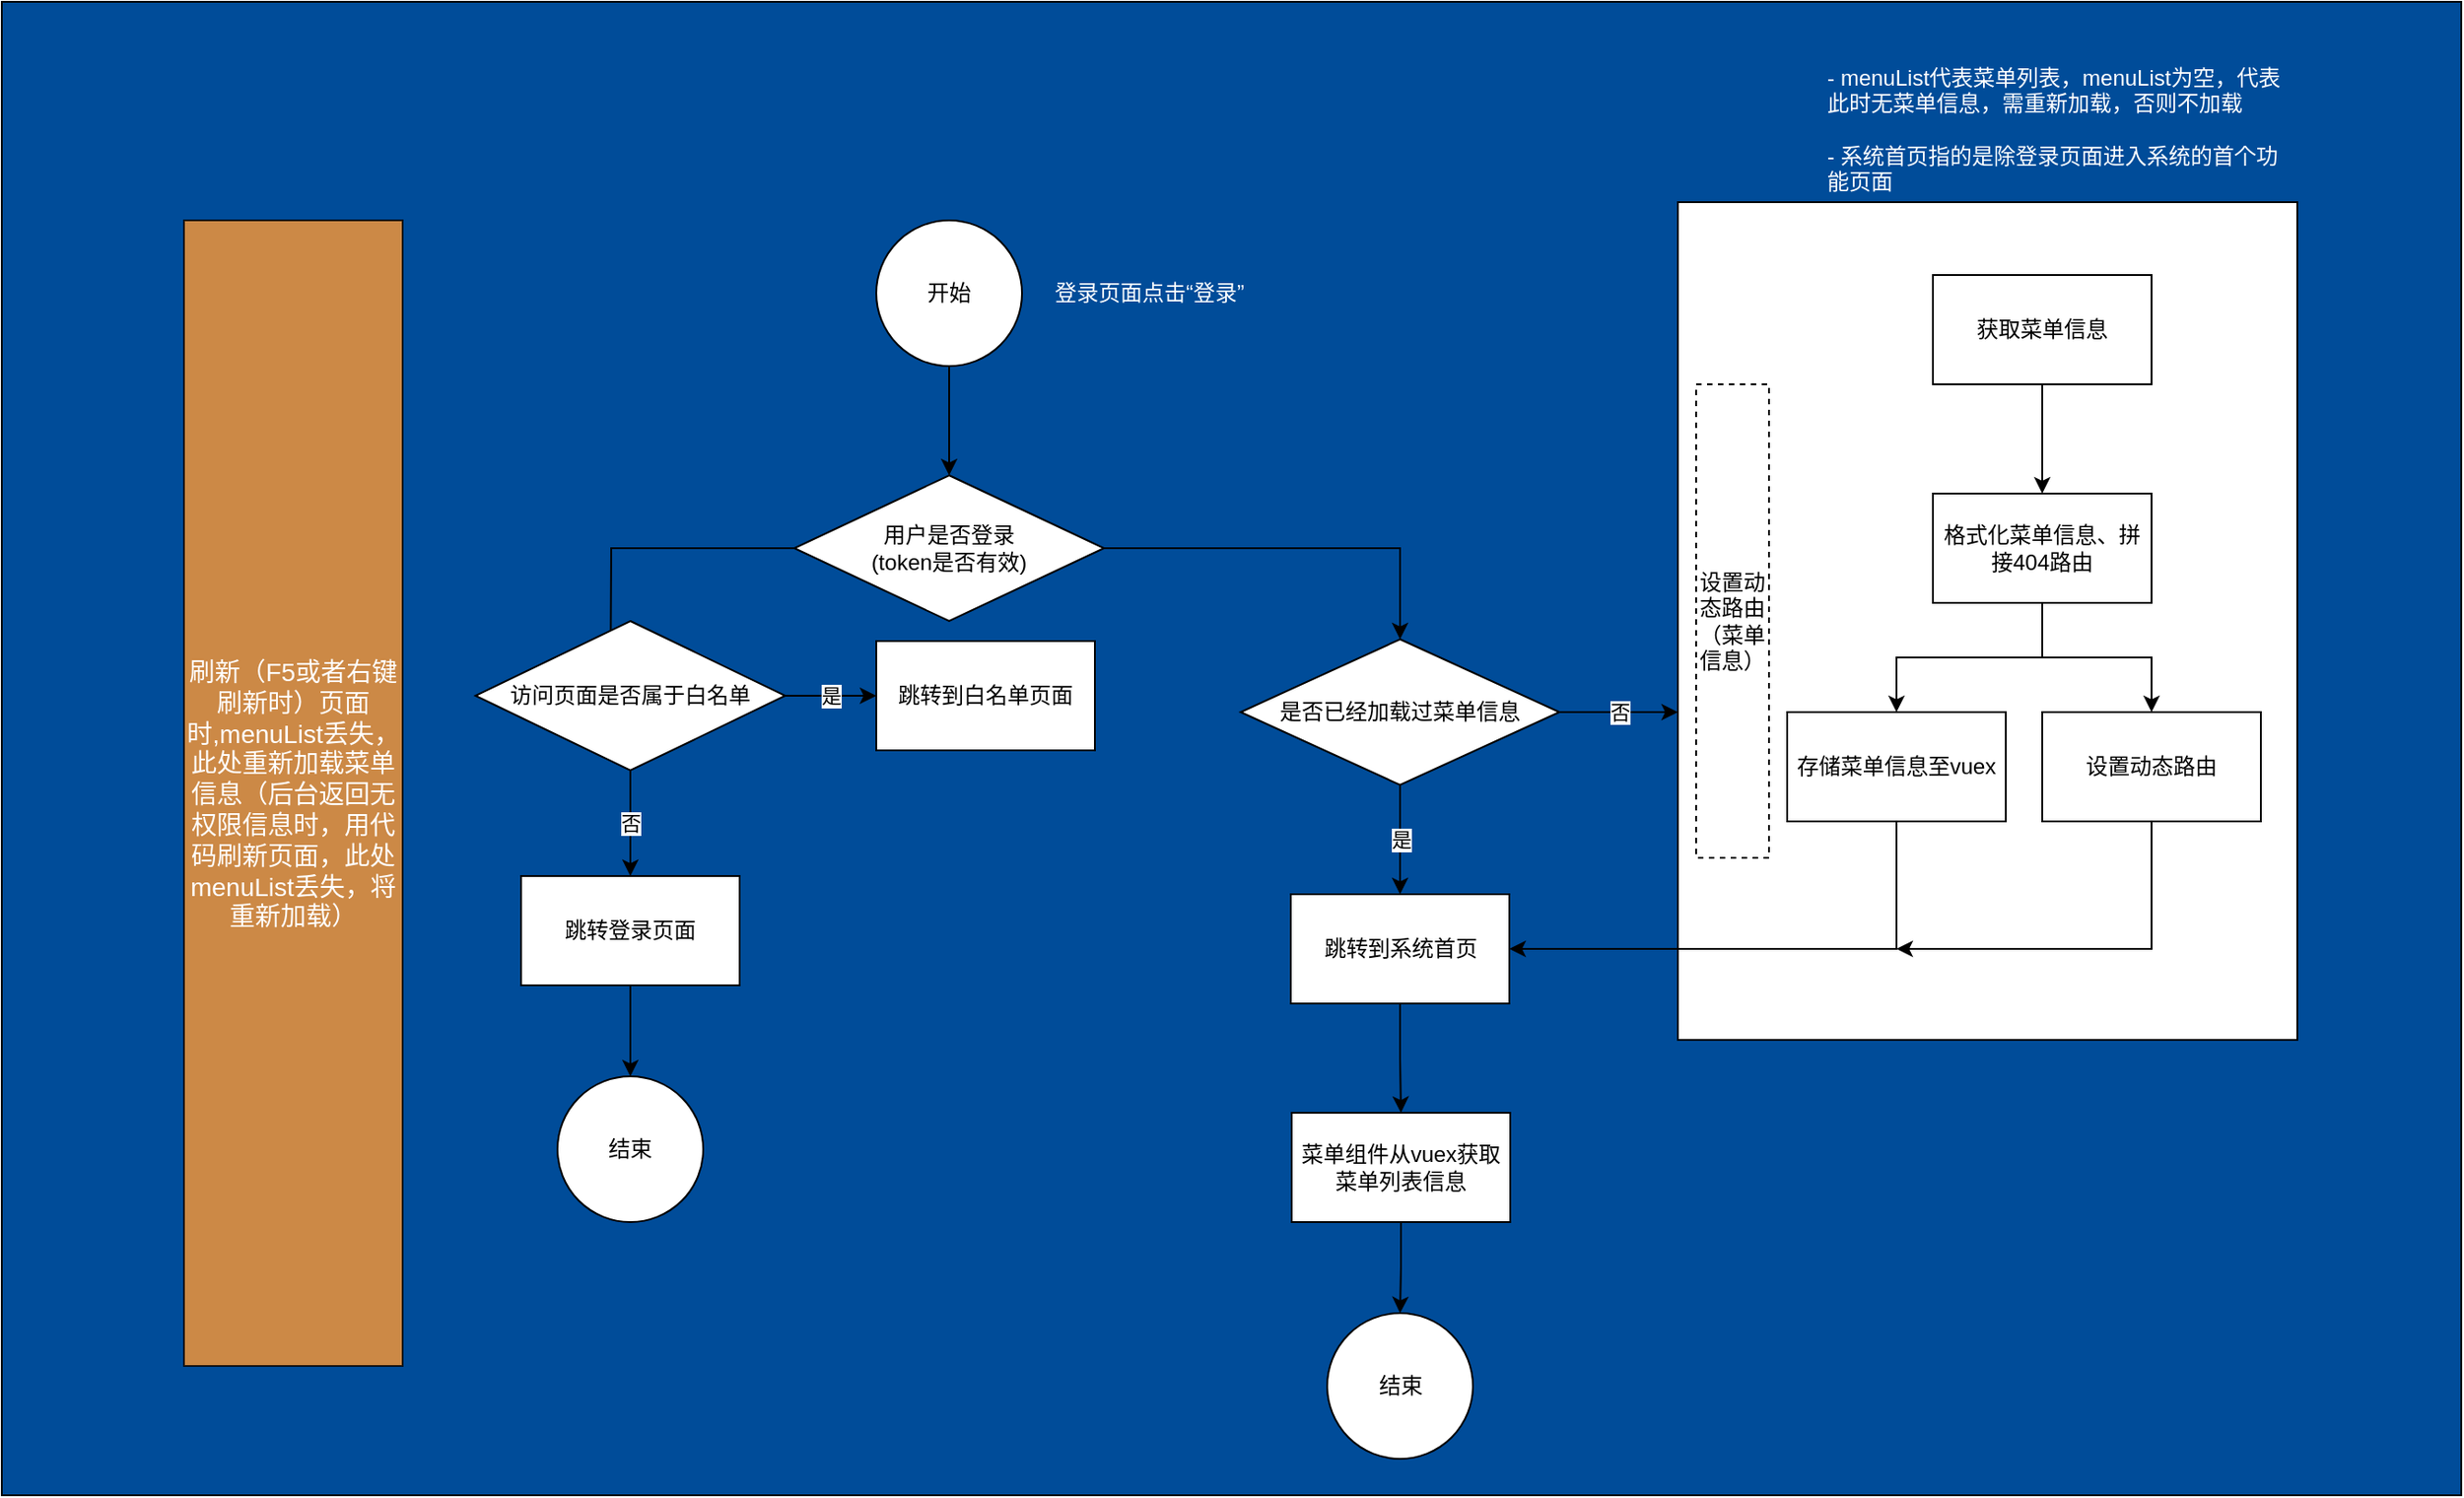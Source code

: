 <mxfile version="13.6.5">
    <diagram id="0I4HXWed1IWVnRgYtNag" name="第 1 页">
        <mxGraphModel dx="1616" dy="792" grid="1" gridSize="10" guides="1" tooltips="1" connect="1" arrows="1" fold="1" page="1" pageScale="1" pageWidth="827" pageHeight="1169" math="0" shadow="0">
            <root>
                <mxCell id="0"/>
                <mxCell id="1" parent="0"/>
                <mxCell id="pQX1BCnLHStijLfCCRD--92" value="" style="rounded=0;whiteSpace=wrap;html=1;strokeColor=#000000;fillColor=#004C99;" parent="1" vertex="1">
                    <mxGeometry x="220" y="190" width="1350" height="820" as="geometry"/>
                </mxCell>
                <mxCell id="pQX1BCnLHStijLfCCRD--38" style="edgeStyle=orthogonalEdgeStyle;rounded=0;orthogonalLoop=1;jettySize=auto;html=1;" parent="1" source="pQX1BCnLHStijLfCCRD--36" target="pQX1BCnLHStijLfCCRD--37" edge="1">
                    <mxGeometry relative="1" as="geometry"/>
                </mxCell>
                <mxCell id="pQX1BCnLHStijLfCCRD--36" value="开始" style="ellipse;whiteSpace=wrap;html=1;aspect=fixed;" parent="1" vertex="1">
                    <mxGeometry x="700" y="310" width="80" height="80" as="geometry"/>
                </mxCell>
                <mxCell id="pQX1BCnLHStijLfCCRD--41" style="edgeStyle=orthogonalEdgeStyle;rounded=0;orthogonalLoop=1;jettySize=auto;html=1;" parent="1" source="pQX1BCnLHStijLfCCRD--37" edge="1">
                    <mxGeometry relative="1" as="geometry">
                        <mxPoint x="554" y="580" as="targetPoint"/>
                    </mxGeometry>
                </mxCell>
                <mxCell id="pQX1BCnLHStijLfCCRD--52" style="edgeStyle=orthogonalEdgeStyle;rounded=0;orthogonalLoop=1;jettySize=auto;html=1;entryX=0.5;entryY=0;entryDx=0;entryDy=0;" parent="1" source="pQX1BCnLHStijLfCCRD--37" target="pQX1BCnLHStijLfCCRD--51" edge="1">
                    <mxGeometry relative="1" as="geometry"/>
                </mxCell>
                <mxCell id="pQX1BCnLHStijLfCCRD--37" value="用户是否登录&lt;br&gt;(token是否有效)" style="rhombus;whiteSpace=wrap;html=1;" parent="1" vertex="1">
                    <mxGeometry x="655" y="450" width="170" height="80" as="geometry"/>
                </mxCell>
                <mxCell id="pQX1BCnLHStijLfCCRD--49" value="是" style="edgeStyle=orthogonalEdgeStyle;rounded=0;orthogonalLoop=1;jettySize=auto;html=1;" parent="1" source="pQX1BCnLHStijLfCCRD--42" target="pQX1BCnLHStijLfCCRD--47" edge="1">
                    <mxGeometry relative="1" as="geometry"/>
                </mxCell>
                <mxCell id="pQX1BCnLHStijLfCCRD--82" value="否" style="edgeStyle=orthogonalEdgeStyle;rounded=0;orthogonalLoop=1;jettySize=auto;html=1;" parent="1" source="pQX1BCnLHStijLfCCRD--42" target="pQX1BCnLHStijLfCCRD--44" edge="1">
                    <mxGeometry relative="1" as="geometry"/>
                </mxCell>
                <mxCell id="pQX1BCnLHStijLfCCRD--42" value="访问页面是否属于白名单" style="rhombus;whiteSpace=wrap;html=1;" parent="1" vertex="1">
                    <mxGeometry x="480" y="530" width="170" height="82" as="geometry"/>
                </mxCell>
                <mxCell id="pQX1BCnLHStijLfCCRD--88" style="edgeStyle=orthogonalEdgeStyle;rounded=0;orthogonalLoop=1;jettySize=auto;html=1;" parent="1" source="pQX1BCnLHStijLfCCRD--44" target="pQX1BCnLHStijLfCCRD--87" edge="1">
                    <mxGeometry relative="1" as="geometry"/>
                </mxCell>
                <mxCell id="pQX1BCnLHStijLfCCRD--44" value="跳转登录页面" style="rounded=0;whiteSpace=wrap;html=1;" parent="1" vertex="1">
                    <mxGeometry x="505" y="670" width="120" height="60" as="geometry"/>
                </mxCell>
                <mxCell id="pQX1BCnLHStijLfCCRD--47" value="跳转到白名单页面" style="rounded=0;whiteSpace=wrap;html=1;" parent="1" vertex="1">
                    <mxGeometry x="700" y="541" width="120" height="60" as="geometry"/>
                </mxCell>
                <mxCell id="pQX1BCnLHStijLfCCRD--54" value="是" style="edgeStyle=orthogonalEdgeStyle;rounded=0;orthogonalLoop=1;jettySize=auto;html=1;" parent="1" source="pQX1BCnLHStijLfCCRD--51" edge="1">
                    <mxGeometry relative="1" as="geometry">
                        <mxPoint x="987.5" y="680" as="targetPoint"/>
                    </mxGeometry>
                </mxCell>
                <mxCell id="pQX1BCnLHStijLfCCRD--57" value="否" style="edgeStyle=orthogonalEdgeStyle;rounded=0;orthogonalLoop=1;jettySize=auto;html=1;" parent="1" source="pQX1BCnLHStijLfCCRD--51" target="pQX1BCnLHStijLfCCRD--56" edge="1">
                    <mxGeometry relative="1" as="geometry">
                        <Array as="points">
                            <mxPoint x="1120" y="580"/>
                            <mxPoint x="1120" y="580"/>
                        </Array>
                    </mxGeometry>
                </mxCell>
                <mxCell id="pQX1BCnLHStijLfCCRD--51" value="是否已经加载过菜单信息" style="rhombus;whiteSpace=wrap;html=1;" parent="1" vertex="1">
                    <mxGeometry x="900" y="540" width="175" height="80" as="geometry"/>
                </mxCell>
                <mxCell id="pQX1BCnLHStijLfCCRD--85" style="edgeStyle=orthogonalEdgeStyle;rounded=0;orthogonalLoop=1;jettySize=auto;html=1;" parent="1" source="pQX1BCnLHStijLfCCRD--55" target="pQX1BCnLHStijLfCCRD--83" edge="1">
                    <mxGeometry relative="1" as="geometry"/>
                </mxCell>
                <mxCell id="pQX1BCnLHStijLfCCRD--55" value="跳转到系统首页" style="rounded=0;whiteSpace=wrap;html=1;" parent="1" vertex="1">
                    <mxGeometry x="927.5" y="680" width="120" height="60" as="geometry"/>
                </mxCell>
                <mxCell id="pQX1BCnLHStijLfCCRD--56" value="" style="rounded=0;whiteSpace=wrap;html=1;" parent="1" vertex="1">
                    <mxGeometry x="1140" y="300" width="340" height="460" as="geometry"/>
                </mxCell>
                <mxCell id="pQX1BCnLHStijLfCCRD--58" value="登录页面点击“登录”" style="text;html=1;align=center;verticalAlign=middle;whiteSpace=wrap;rounded=0;fontColor=#FFFFFF;" parent="1" vertex="1">
                    <mxGeometry x="790" y="340" width="120" height="20" as="geometry"/>
                </mxCell>
                <mxCell id="pQX1BCnLHStijLfCCRD--71" style="edgeStyle=orthogonalEdgeStyle;rounded=0;orthogonalLoop=1;jettySize=auto;html=1;entryX=0.5;entryY=0;entryDx=0;entryDy=0;" parent="1" source="pQX1BCnLHStijLfCCRD--72" target="pQX1BCnLHStijLfCCRD--75" edge="1">
                    <mxGeometry relative="1" as="geometry"/>
                </mxCell>
                <mxCell id="pQX1BCnLHStijLfCCRD--72" value="获取菜单信息" style="rounded=0;whiteSpace=wrap;html=1;" parent="1" vertex="1">
                    <mxGeometry x="1280" y="340" width="120" height="60" as="geometry"/>
                </mxCell>
                <mxCell id="pQX1BCnLHStijLfCCRD--73" style="edgeStyle=orthogonalEdgeStyle;rounded=0;orthogonalLoop=1;jettySize=auto;html=1;" parent="1" source="pQX1BCnLHStijLfCCRD--75" target="pQX1BCnLHStijLfCCRD--77" edge="1">
                    <mxGeometry relative="1" as="geometry"/>
                </mxCell>
                <mxCell id="pQX1BCnLHStijLfCCRD--74" style="edgeStyle=orthogonalEdgeStyle;rounded=0;orthogonalLoop=1;jettySize=auto;html=1;" parent="1" source="pQX1BCnLHStijLfCCRD--75" target="pQX1BCnLHStijLfCCRD--79" edge="1">
                    <mxGeometry relative="1" as="geometry"/>
                </mxCell>
                <mxCell id="pQX1BCnLHStijLfCCRD--75" value="格式化菜单信息、拼接404路由" style="rounded=0;whiteSpace=wrap;html=1;" parent="1" vertex="1">
                    <mxGeometry x="1280" y="460" width="120" height="60" as="geometry"/>
                </mxCell>
                <mxCell id="3" style="edgeStyle=orthogonalEdgeStyle;rounded=0;orthogonalLoop=1;jettySize=auto;html=1;entryX=1;entryY=0.5;entryDx=0;entryDy=0;" edge="1" parent="1" source="pQX1BCnLHStijLfCCRD--77" target="pQX1BCnLHStijLfCCRD--55">
                    <mxGeometry relative="1" as="geometry">
                        <Array as="points">
                            <mxPoint x="1260" y="710"/>
                        </Array>
                    </mxGeometry>
                </mxCell>
                <mxCell id="pQX1BCnLHStijLfCCRD--77" value="存储菜单信息至vuex" style="rounded=0;whiteSpace=wrap;html=1;" parent="1" vertex="1">
                    <mxGeometry x="1200" y="580" width="120" height="60" as="geometry"/>
                </mxCell>
                <mxCell id="7" style="edgeStyle=orthogonalEdgeStyle;rounded=0;orthogonalLoop=1;jettySize=auto;html=1;" edge="1" parent="1" source="pQX1BCnLHStijLfCCRD--79">
                    <mxGeometry relative="1" as="geometry">
                        <mxPoint x="1260" y="710" as="targetPoint"/>
                        <Array as="points">
                            <mxPoint x="1400" y="710"/>
                        </Array>
                    </mxGeometry>
                </mxCell>
                <mxCell id="pQX1BCnLHStijLfCCRD--79" value="设置动态路由" style="rounded=0;whiteSpace=wrap;html=1;" parent="1" vertex="1">
                    <mxGeometry x="1340" y="580" width="120" height="60" as="geometry"/>
                </mxCell>
                <mxCell id="pQX1BCnLHStijLfCCRD--81" value="设置动态路由（菜单信息）" style="text;html=1;align=center;verticalAlign=middle;whiteSpace=wrap;rounded=0;rotation=0;perimeterSpacing=0;strokeColor=#000000;dashed=1;" parent="1" vertex="1">
                    <mxGeometry x="1150" y="400" width="40" height="260" as="geometry"/>
                </mxCell>
                <mxCell id="pQX1BCnLHStijLfCCRD--89" style="edgeStyle=orthogonalEdgeStyle;rounded=0;orthogonalLoop=1;jettySize=auto;html=1;" parent="1" source="pQX1BCnLHStijLfCCRD--83" target="pQX1BCnLHStijLfCCRD--86" edge="1">
                    <mxGeometry relative="1" as="geometry"/>
                </mxCell>
                <mxCell id="pQX1BCnLHStijLfCCRD--83" value="菜单组件从vuex获取菜单列表信息" style="rounded=0;whiteSpace=wrap;html=1;" parent="1" vertex="1">
                    <mxGeometry x="928" y="800" width="120" height="60" as="geometry"/>
                </mxCell>
                <mxCell id="pQX1BCnLHStijLfCCRD--86" value="结束" style="ellipse;whiteSpace=wrap;html=1;aspect=fixed;" parent="1" vertex="1">
                    <mxGeometry x="947.5" y="910" width="80" height="80" as="geometry"/>
                </mxCell>
                <mxCell id="pQX1BCnLHStijLfCCRD--87" value="结束" style="ellipse;whiteSpace=wrap;html=1;aspect=fixed;" parent="1" vertex="1">
                    <mxGeometry x="525" y="780" width="80" height="80" as="geometry"/>
                </mxCell>
                <mxCell id="pQX1BCnLHStijLfCCRD--93" value="&lt;span style=&quot;font-size: 14px&quot;&gt;刷新（F5或者右键刷新时）页面时,menuList丢失，此处重新加载菜单信息（后台返回无权限信息时，用代码刷新页面，此处menuList丢失，将重新加载）&lt;br&gt;&lt;/span&gt;" style="rounded=0;whiteSpace=wrap;html=1;shadow=0;glass=0;fontColor=#FFFFFF;fillColor=#FF9933;opacity=80;" parent="1" vertex="1">
                    <mxGeometry x="320" y="310" width="120" height="629" as="geometry"/>
                </mxCell>
                <mxCell id="pQX1BCnLHStijLfCCRD--94" value="- menuList代表菜单列表，menuList为空，代表此时无菜单信息，需重新加载，否则不加载&lt;br&gt;&lt;br&gt;- 系统首页指的是除登录页面进入系统的首个功能页面" style="text;html=1;strokeColor=none;fillColor=none;align=left;verticalAlign=middle;whiteSpace=wrap;rounded=0;fontColor=#FFFFFF;labelBackgroundColor=none;" parent="1" vertex="1">
                    <mxGeometry x="1220" y="250" width="260" height="20" as="geometry"/>
                </mxCell>
            </root>
        </mxGraphModel>
    </diagram>
</mxfile>